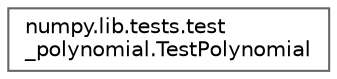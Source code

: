 digraph "Graphical Class Hierarchy"
{
 // LATEX_PDF_SIZE
  bgcolor="transparent";
  edge [fontname=Helvetica,fontsize=10,labelfontname=Helvetica,labelfontsize=10];
  node [fontname=Helvetica,fontsize=10,shape=box,height=0.2,width=0.4];
  rankdir="LR";
  Node0 [id="Node000000",label="numpy.lib.tests.test\l_polynomial.TestPolynomial",height=0.2,width=0.4,color="grey40", fillcolor="white", style="filled",URL="$de/d97/classnumpy_1_1lib_1_1tests_1_1test__polynomial_1_1TestPolynomial.html",tooltip=" "];
}

